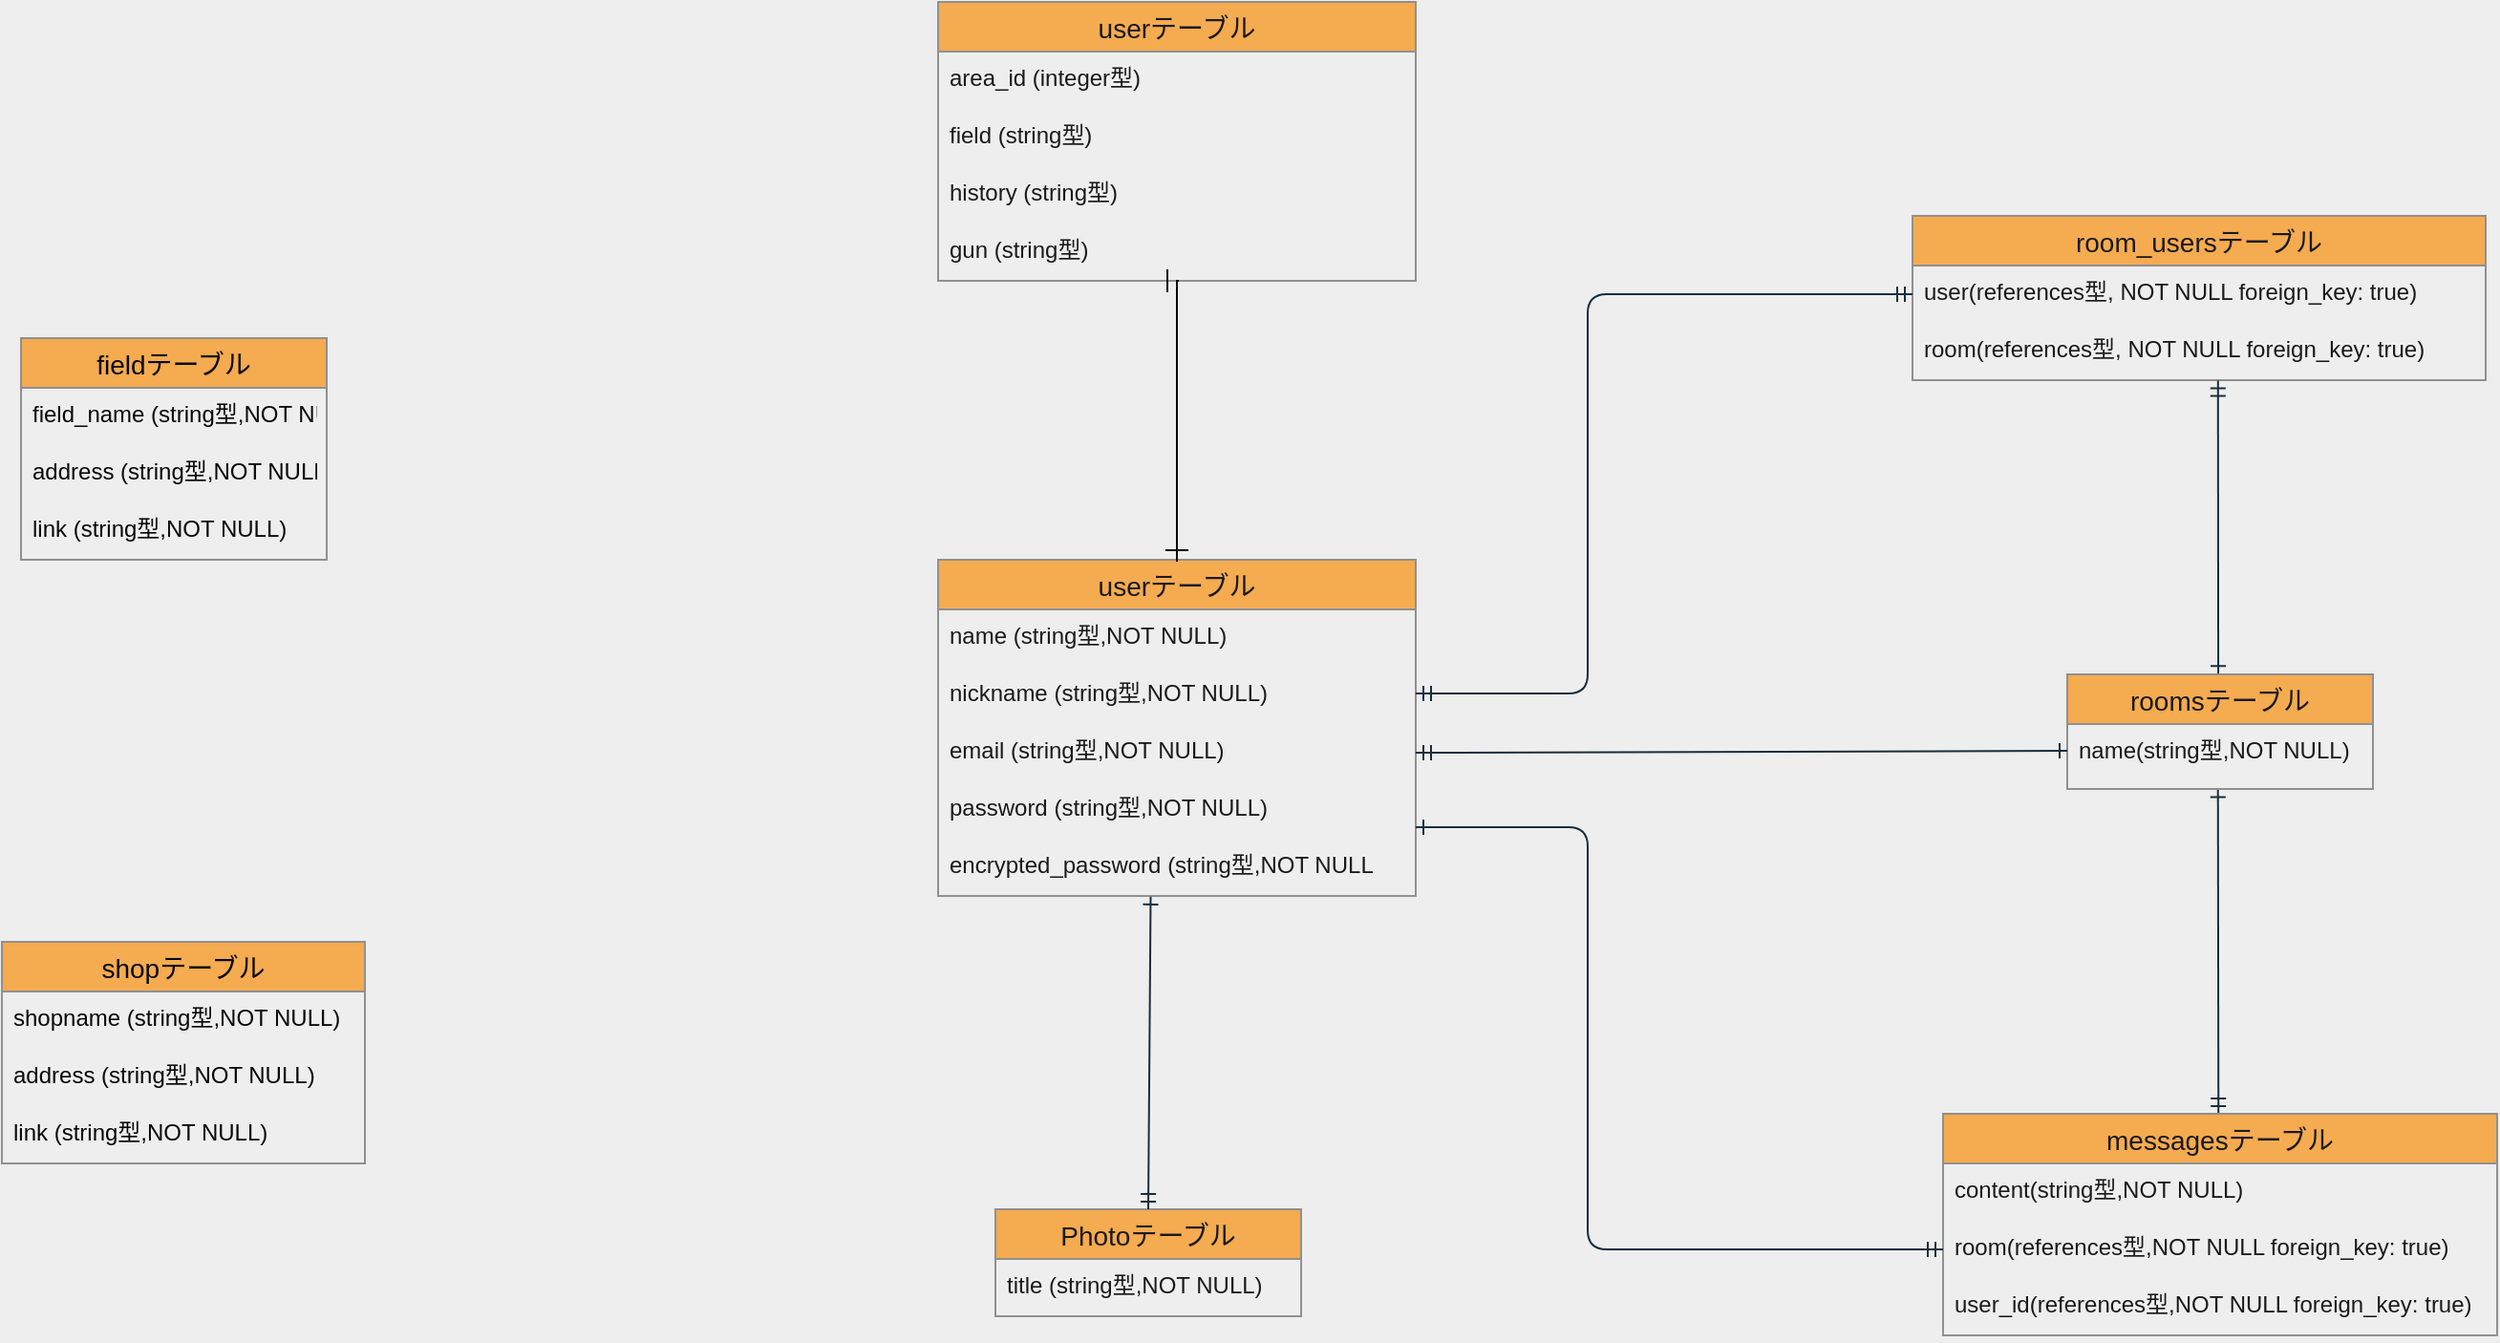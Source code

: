 <mxfile>
    <diagram id="BTVE0vKHTmOZW5puaHu_" name="ページ1">
        <mxGraphModel dx="74" dy="59" grid="1" gridSize="10" guides="1" tooltips="1" connect="1" arrows="1" fold="1" page="1" pageScale="1" pageWidth="827" pageHeight="1169" background="#EEEEEE" math="0" shadow="0">
            <root>
                <mxCell id="0"/>
                <mxCell id="1" parent="0"/>
                <mxCell id="2" value="userテーブル" style="swimlane;fontStyle=0;childLayout=stackLayout;horizontal=1;startSize=26;horizontalStack=0;resizeParent=1;resizeParentMax=0;resizeLast=0;collapsible=1;marginBottom=0;align=center;fontSize=14;fillColor=#F5AB50;strokeColor=#909090;fontColor=#1A1A1A;" parent="1" vertex="1">
                    <mxGeometry x="650" y="420" width="250" height="176" as="geometry"/>
                </mxCell>
                <mxCell id="3" value="name (string型,NOT NULL)" style="text;strokeColor=none;fillColor=none;spacingLeft=4;spacingRight=4;overflow=hidden;rotatable=0;points=[[0,0.5],[1,0.5]];portConstraint=eastwest;fontSize=12;fontColor=#1A1A1A;" parent="2" vertex="1">
                    <mxGeometry y="26" width="250" height="30" as="geometry"/>
                </mxCell>
                <mxCell id="4" value="nickname (string型,NOT NULL)" style="text;strokeColor=none;fillColor=none;spacingLeft=4;spacingRight=4;overflow=hidden;rotatable=0;points=[[0,0.5],[1,0.5]];portConstraint=eastwest;fontSize=12;fontColor=#1A1A1A;" parent="2" vertex="1">
                    <mxGeometry y="56" width="250" height="30" as="geometry"/>
                </mxCell>
                <mxCell id="5" value="email (string型,NOT NULL)" style="text;strokeColor=none;fillColor=none;spacingLeft=4;spacingRight=4;overflow=hidden;rotatable=0;points=[[0,0.5],[1,0.5]];portConstraint=eastwest;fontSize=12;fontColor=#1A1A1A;" parent="2" vertex="1">
                    <mxGeometry y="86" width="250" height="30" as="geometry"/>
                </mxCell>
                <mxCell id="6" value="password (string型,NOT NULL)" style="text;strokeColor=none;fillColor=none;spacingLeft=4;spacingRight=4;overflow=hidden;rotatable=0;points=[[0,0.5],[1,0.5]];portConstraint=eastwest;fontSize=12;fontColor=#1A1A1A;" parent="2" vertex="1">
                    <mxGeometry y="116" width="250" height="30" as="geometry"/>
                </mxCell>
                <mxCell id="7" value="encrypted_password (string型,NOT NULL" style="text;strokeColor=none;fillColor=none;spacingLeft=4;spacingRight=4;overflow=hidden;rotatable=0;points=[[0,0.5],[1,0.5]];portConstraint=eastwest;fontSize=12;fontColor=#1A1A1A;" parent="2" vertex="1">
                    <mxGeometry y="146" width="250" height="30" as="geometry"/>
                </mxCell>
                <mxCell id="9" value="Photoテーブル" style="swimlane;fontStyle=0;childLayout=stackLayout;horizontal=1;startSize=26;horizontalStack=0;resizeParent=1;resizeParentMax=0;resizeLast=0;collapsible=1;marginBottom=0;align=center;fontSize=14;fillColor=#F5AB50;strokeColor=#909090;fontColor=#1A1A1A;" parent="1" vertex="1">
                    <mxGeometry x="680" y="760" width="160" height="56" as="geometry"/>
                </mxCell>
                <mxCell id="10" value="title (string型,NOT NULL)" style="text;strokeColor=none;fillColor=none;spacingLeft=4;spacingRight=4;overflow=hidden;rotatable=0;points=[[0,0.5],[1,0.5]];portConstraint=eastwest;fontSize=12;fontColor=#1A1A1A;" parent="9" vertex="1">
                    <mxGeometry y="26" width="160" height="30" as="geometry"/>
                </mxCell>
                <mxCell id="37" style="edgeStyle=none;rounded=1;sketch=0;orthogonalLoop=1;jettySize=auto;html=1;exitX=0.497;exitY=0;exitDx=0;exitDy=0;strokeColor=#182E3E;fontColor=#080808;entryX=0.493;entryY=1.006;entryDx=0;entryDy=0;entryPerimeter=0;exitPerimeter=0;startArrow=ERmandOne;startFill=0;endArrow=ERone;endFill=0;" parent="1" source="13" target="18" edge="1">
                    <mxGeometry relative="1" as="geometry">
                        <mxPoint x="1318" y="544" as="targetPoint"/>
                        <Array as="points"/>
                    </mxGeometry>
                </mxCell>
                <mxCell id="13" value="messagesテーブル" style="swimlane;fontStyle=0;childLayout=stackLayout;horizontal=1;startSize=26;horizontalStack=0;resizeParent=1;resizeParentMax=0;resizeLast=0;collapsible=1;marginBottom=0;align=center;fontSize=14;fillColor=#F5AB50;strokeColor=#909090;fontColor=#1A1A1A;" parent="1" vertex="1">
                    <mxGeometry x="1176" y="710" width="290" height="116" as="geometry"/>
                </mxCell>
                <mxCell id="14" value="content(string型,NOT NULL)" style="text;strokeColor=none;fillColor=none;spacingLeft=4;spacingRight=4;overflow=hidden;rotatable=0;points=[[0,0.5],[1,0.5]];portConstraint=eastwest;fontSize=12;fontColor=#1A1A1A;" parent="13" vertex="1">
                    <mxGeometry y="26" width="290" height="30" as="geometry"/>
                </mxCell>
                <mxCell id="15" value="room(references型,NOT NULL foreign_key: true)" style="text;strokeColor=none;fillColor=none;spacingLeft=4;spacingRight=4;overflow=hidden;rotatable=0;points=[[0,0.5],[1,0.5]];portConstraint=eastwest;fontSize=12;fontColor=#1A1A1A;" parent="13" vertex="1">
                    <mxGeometry y="56" width="290" height="30" as="geometry"/>
                </mxCell>
                <mxCell id="16" value="user_id(references型,NOT NULL foreign_key: true)" style="text;strokeColor=none;fillColor=none;spacingLeft=4;spacingRight=4;overflow=hidden;rotatable=0;points=[[0,0.5],[1,0.5]];portConstraint=eastwest;fontSize=12;fontColor=#1A1A1A;" parent="13" vertex="1">
                    <mxGeometry y="86" width="290" height="30" as="geometry"/>
                </mxCell>
                <mxCell id="17" value="roomsテーブル" style="swimlane;fontStyle=0;childLayout=stackLayout;horizontal=1;startSize=26;horizontalStack=0;resizeParent=1;resizeParentMax=0;resizeLast=0;collapsible=1;marginBottom=0;align=center;fontSize=14;fillColor=#F5AB50;strokeColor=#909090;fontColor=#1A1A1A;" parent="1" vertex="1">
                    <mxGeometry x="1241" y="480" width="160" height="60" as="geometry"/>
                </mxCell>
                <mxCell id="18" value="name(string型,NOT NULL)" style="text;strokeColor=none;fillColor=none;spacingLeft=4;spacingRight=4;overflow=hidden;rotatable=0;points=[[0,0.5],[1,0.5]];portConstraint=eastwest;fontSize=12;fontColor=#1A1A1A;" parent="17" vertex="1">
                    <mxGeometry y="26" width="160" height="34" as="geometry"/>
                </mxCell>
                <mxCell id="21" value="room_usersテーブル" style="swimlane;fontStyle=0;childLayout=stackLayout;horizontal=1;startSize=26;horizontalStack=0;resizeParent=1;resizeParentMax=0;resizeLast=0;collapsible=1;marginBottom=0;align=center;fontSize=14;fillColor=#F5AB50;strokeColor=#909090;fontColor=#1A1A1A;" parent="1" vertex="1">
                    <mxGeometry x="1160" y="240" width="300" height="86" as="geometry"/>
                </mxCell>
                <mxCell id="22" value="user(references型, NOT NULL foreign_key: true)" style="text;strokeColor=none;fillColor=none;spacingLeft=4;spacingRight=4;overflow=hidden;rotatable=0;points=[[0,0.5],[1,0.5]];portConstraint=eastwest;fontSize=12;fontColor=#1A1A1A;" parent="21" vertex="1">
                    <mxGeometry y="26" width="300" height="30" as="geometry"/>
                </mxCell>
                <mxCell id="23" value="room(references型, NOT NULL foreign_key: true)" style="text;strokeColor=none;fillColor=none;spacingLeft=4;spacingRight=4;overflow=hidden;rotatable=0;points=[[0,0.5],[1,0.5]];portConstraint=eastwest;fontSize=12;fontColor=#1A1A1A;" parent="21" vertex="1">
                    <mxGeometry y="56" width="300" height="30" as="geometry"/>
                </mxCell>
                <mxCell id="26" value="shopテーブル" style="swimlane;fontStyle=0;childLayout=stackLayout;horizontal=1;startSize=26;horizontalStack=0;resizeParent=1;resizeParentMax=0;resizeLast=0;collapsible=1;marginBottom=0;align=center;fontSize=14;rounded=0;sketch=0;strokeColor=#909090;fillColor=#F5AB50;fontColor=#080808;" parent="1" vertex="1">
                    <mxGeometry x="160" y="620" width="190" height="116" as="geometry"/>
                </mxCell>
                <mxCell id="27" value="shopname (string型,NOT NULL)" style="text;strokeColor=none;fillColor=none;spacingLeft=4;spacingRight=4;overflow=hidden;rotatable=0;points=[[0,0.5],[1,0.5]];portConstraint=eastwest;fontSize=12;fontColor=#080808;" parent="26" vertex="1">
                    <mxGeometry y="26" width="190" height="30" as="geometry"/>
                </mxCell>
                <mxCell id="28" value="address (string型,NOT NULL)" style="text;strokeColor=none;fillColor=none;spacingLeft=4;spacingRight=4;overflow=hidden;rotatable=0;points=[[0,0.5],[1,0.5]];portConstraint=eastwest;fontSize=12;fontColor=#080808;" parent="26" vertex="1">
                    <mxGeometry y="56" width="190" height="30" as="geometry"/>
                </mxCell>
                <mxCell id="29" value="link (string型,NOT NULL)" style="text;strokeColor=none;fillColor=none;spacingLeft=4;spacingRight=4;overflow=hidden;rotatable=0;points=[[0,0.5],[1,0.5]];portConstraint=eastwest;fontSize=12;fontColor=#080808;" parent="26" vertex="1">
                    <mxGeometry y="86" width="190" height="30" as="geometry"/>
                </mxCell>
                <mxCell id="30" value="fieldテーブル" style="swimlane;fontStyle=0;childLayout=stackLayout;horizontal=1;startSize=26;horizontalStack=0;resizeParent=1;resizeParentMax=0;resizeLast=0;collapsible=1;marginBottom=0;align=center;fontSize=14;rounded=0;sketch=0;strokeColor=#909090;fillColor=#F5AB50;fontColor=#080808;" parent="1" vertex="1">
                    <mxGeometry x="170" y="304" width="160" height="116" as="geometry"/>
                </mxCell>
                <mxCell id="31" value="field_name (string型,NOT NULL)" style="text;strokeColor=none;fillColor=none;spacingLeft=4;spacingRight=4;overflow=hidden;rotatable=0;points=[[0,0.5],[1,0.5]];portConstraint=eastwest;fontSize=12;fontColor=#080808;" parent="30" vertex="1">
                    <mxGeometry y="26" width="160" height="30" as="geometry"/>
                </mxCell>
                <mxCell id="32" value="address (string型,NOT NULL)" style="text;strokeColor=none;fillColor=none;spacingLeft=4;spacingRight=4;overflow=hidden;rotatable=0;points=[[0,0.5],[1,0.5]];portConstraint=eastwest;fontSize=12;fontColor=#080808;" parent="30" vertex="1">
                    <mxGeometry y="56" width="160" height="30" as="geometry"/>
                </mxCell>
                <mxCell id="33" value="link (string型,NOT NULL)" style="text;strokeColor=none;fillColor=none;spacingLeft=4;spacingRight=4;overflow=hidden;rotatable=0;points=[[0,0.5],[1,0.5]];portConstraint=eastwest;fontSize=12;fontColor=#080808;" parent="30" vertex="1">
                    <mxGeometry y="86" width="160" height="30" as="geometry"/>
                </mxCell>
                <mxCell id="38" style="rounded=1;sketch=0;orthogonalLoop=1;jettySize=auto;html=1;entryX=0;entryY=0.5;entryDx=0;entryDy=0;strokeColor=#182E3E;fontColor=#080808;edgeStyle=orthogonalEdgeStyle;startArrow=ERmandOne;startFill=0;endArrow=ERmandOne;endFill=0;" parent="1" target="22" edge="1">
                    <mxGeometry relative="1" as="geometry">
                        <mxPoint x="900" y="490" as="sourcePoint"/>
                        <Array as="points">
                            <mxPoint x="990" y="490"/>
                            <mxPoint x="990" y="281"/>
                        </Array>
                    </mxGeometry>
                </mxCell>
                <mxCell id="39" style="edgeStyle=orthogonalEdgeStyle;rounded=1;sketch=0;orthogonalLoop=1;jettySize=auto;html=1;exitX=0;exitY=0.5;exitDx=0;exitDy=0;strokeColor=#182E3E;fontColor=#080808;startArrow=ERone;startFill=0;endArrow=ERmandOne;endFill=0;entryX=0;entryY=0.5;entryDx=0;entryDy=0;" parent="1" target="15" edge="1">
                    <mxGeometry relative="1" as="geometry">
                        <mxPoint x="900" y="560" as="sourcePoint"/>
                        <Array as="points">
                            <mxPoint x="990" y="560"/>
                            <mxPoint x="990" y="781"/>
                        </Array>
                    </mxGeometry>
                </mxCell>
                <mxCell id="40" style="edgeStyle=none;rounded=1;sketch=0;orthogonalLoop=1;jettySize=auto;html=1;exitX=1;exitY=0.5;exitDx=0;exitDy=0;entryX=0;entryY=0.413;entryDx=0;entryDy=0;strokeColor=#182E3E;fontColor=#080808;entryPerimeter=0;endArrow=ERone;endFill=0;startArrow=ERmandOne;startFill=0;" parent="1" source="5" target="18" edge="1">
                    <mxGeometry relative="1" as="geometry"/>
                </mxCell>
                <mxCell id="41" style="edgeStyle=none;rounded=1;sketch=0;orthogonalLoop=1;jettySize=auto;html=1;exitX=0.445;exitY=1.014;exitDx=0;exitDy=0;entryX=0.5;entryY=0;entryDx=0;entryDy=0;strokeColor=#182E3E;fontColor=#080808;startArrow=ERone;startFill=0;endArrow=ERmandOne;endFill=0;exitPerimeter=0;" parent="1" source="7" target="9" edge="1">
                    <mxGeometry relative="1" as="geometry"/>
                </mxCell>
                <mxCell id="42" style="edgeStyle=none;rounded=1;sketch=0;orthogonalLoop=1;jettySize=auto;html=1;entryX=0.494;entryY=0.002;entryDx=0;entryDy=0;entryPerimeter=0;startArrow=ERmandOne;startFill=0;endArrow=ERone;endFill=0;strokeColor=#182E3E;fontColor=#080808;" parent="1" target="17" edge="1">
                    <mxGeometry relative="1" as="geometry">
                        <mxPoint x="1320" y="480" as="sourcePoint"/>
                    </mxGeometry>
                </mxCell>
                <mxCell id="36" style="rounded=1;sketch=0;orthogonalLoop=1;jettySize=auto;html=1;exitX=0.533;exitY=1.01;exitDx=0;exitDy=0;strokeColor=#182E3E;fontColor=#080808;exitPerimeter=0;entryX=0.494;entryY=-0.007;entryDx=0;entryDy=0;entryPerimeter=0;startArrow=ERmandOne;startFill=0;endArrow=ERone;endFill=0;" parent="1" source="23" target="17" edge="1">
                    <mxGeometry relative="1" as="geometry">
                        <mxPoint x="1319" y="329" as="sourcePoint"/>
                    </mxGeometry>
                </mxCell>
                <mxCell id="43" value="userテーブル" style="swimlane;fontStyle=0;childLayout=stackLayout;horizontal=1;startSize=26;horizontalStack=0;resizeParent=1;resizeParentMax=0;resizeLast=0;collapsible=1;marginBottom=0;align=center;fontSize=14;fillColor=#F5AB50;strokeColor=#909090;fontColor=#1A1A1A;" vertex="1" parent="1">
                    <mxGeometry x="650" y="128" width="250" height="146" as="geometry"/>
                </mxCell>
                <mxCell id="44" value="area_id (integer型)" style="text;strokeColor=none;fillColor=none;spacingLeft=4;spacingRight=4;overflow=hidden;rotatable=0;points=[[0,0.5],[1,0.5]];portConstraint=eastwest;fontSize=12;fontColor=#1A1A1A;" vertex="1" parent="43">
                    <mxGeometry y="26" width="250" height="30" as="geometry"/>
                </mxCell>
                <mxCell id="45" value="field (string型)" style="text;strokeColor=none;fillColor=none;spacingLeft=4;spacingRight=4;overflow=hidden;rotatable=0;points=[[0,0.5],[1,0.5]];portConstraint=eastwest;fontSize=12;fontColor=#1A1A1A;" vertex="1" parent="43">
                    <mxGeometry y="56" width="250" height="30" as="geometry"/>
                </mxCell>
                <mxCell id="46" value="history (string型)" style="text;strokeColor=none;fillColor=none;spacingLeft=4;spacingRight=4;overflow=hidden;rotatable=0;points=[[0,0.5],[1,0.5]];portConstraint=eastwest;fontSize=12;fontColor=#1A1A1A;" vertex="1" parent="43">
                    <mxGeometry y="86" width="250" height="30" as="geometry"/>
                </mxCell>
                <mxCell id="47" value="gun (string型)" style="text;strokeColor=none;fillColor=none;spacingLeft=4;spacingRight=4;overflow=hidden;rotatable=0;points=[[0,0.5],[1,0.5]];portConstraint=eastwest;fontSize=12;fontColor=#1A1A1A;" vertex="1" parent="43">
                    <mxGeometry y="116" width="250" height="30" as="geometry"/>
                </mxCell>
                <mxCell id="50" style="edgeStyle=orthogonalEdgeStyle;rounded=0;orthogonalLoop=1;jettySize=auto;html=1;strokeColor=#080808;startArrow=ERone;startFill=0;endArrow=ERone;endFill=0;targetPerimeterSpacing=10;sourcePerimeterSpacing=10;endSize=10;startSize=10;exitX=0.5;exitY=0;exitDx=0;exitDy=0;" edge="1" parent="1">
                    <mxGeometry relative="1" as="geometry">
                        <mxPoint x="775" y="421.0" as="sourcePoint"/>
                        <mxPoint x="776" y="274" as="targetPoint"/>
                        <Array as="points">
                            <mxPoint x="775" y="274"/>
                        </Array>
                    </mxGeometry>
                </mxCell>
            </root>
        </mxGraphModel>
    </diagram>
</mxfile>